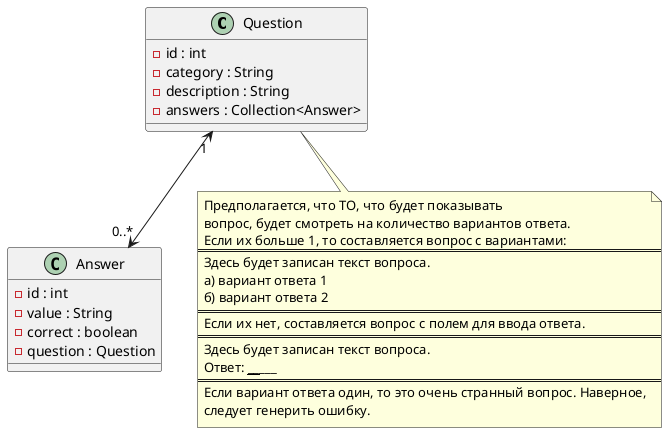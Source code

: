 @startuml

class Question {
    - id : int
    - category : String
    - description : String
    - answers : Collection<Answer>
}

class Answer {
        - id : int
        - value : String
        - correct : boolean
        - question : Question
}

Question "1" <--> "0..*" Answer

note bottom of Question
    Предполагается, что ТО, что будет показывать
    вопрос, будет смотреть на количество вариантов ответа.
    Если их больше 1, то составляется вопрос с вариантами:
    ==
    Здесь будет записан текст вопроса.
    а) вариант ответа 1
    б) вариант ответа 2
    ==
    Если их нет, составляется вопрос с полем для ввода ответа.
    ==
    Здесь будет записан текст вопроса.
    Ответ: _____________
    ==
    Если вариант ответа один, то это очень странный вопрос. Наверное,
    следует генерить ошибку.
end note

@enduml